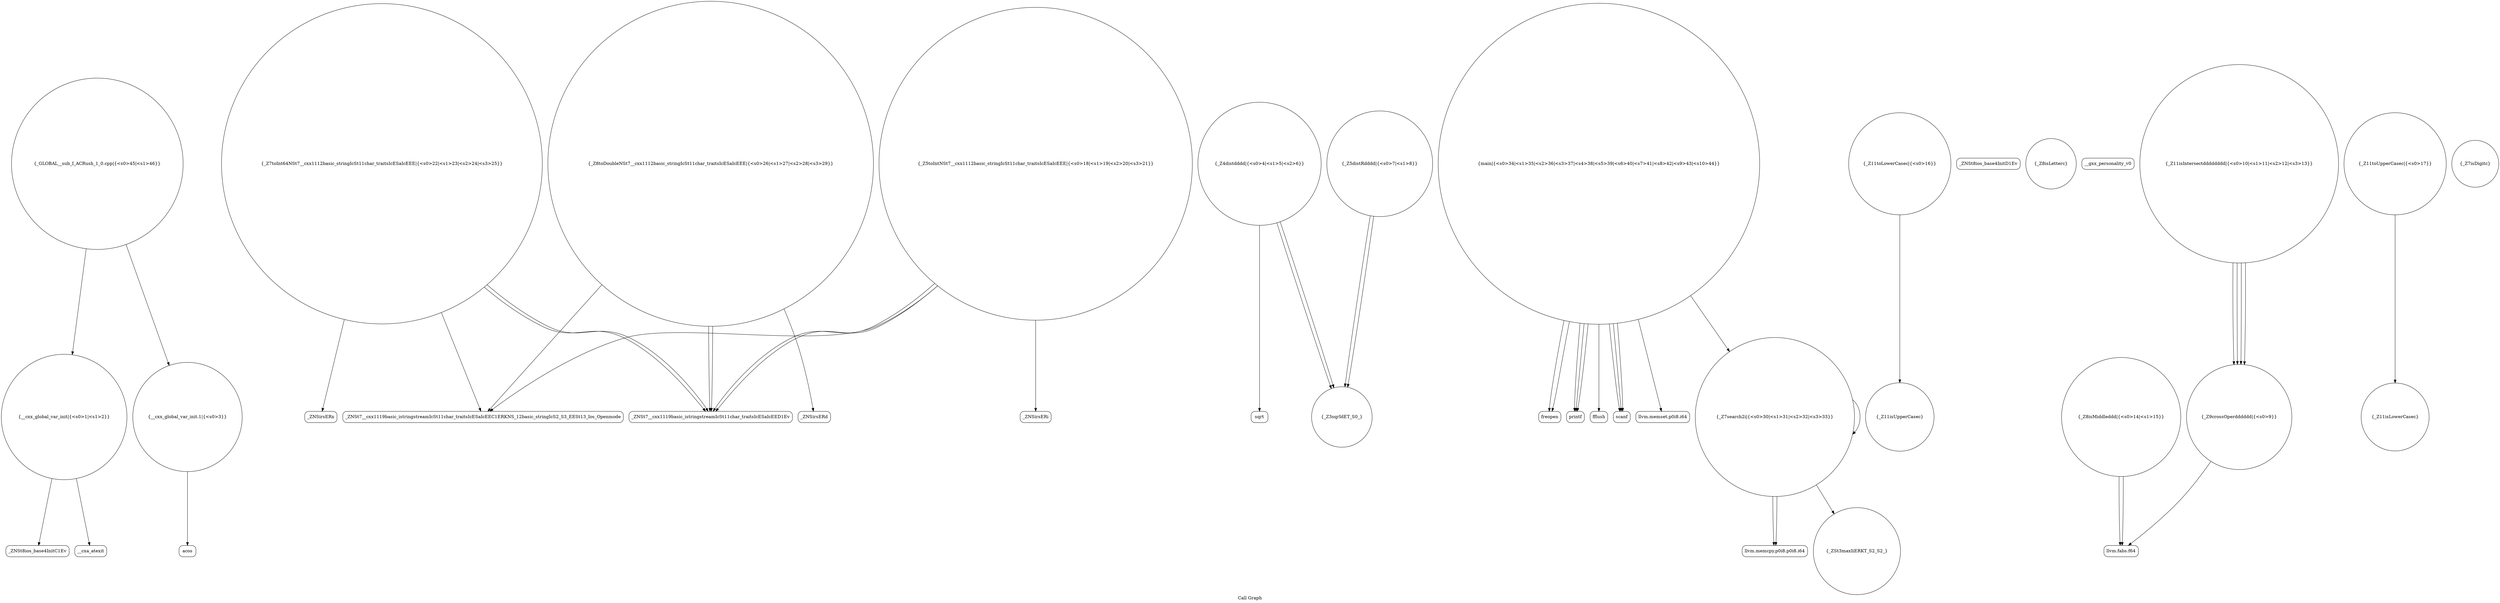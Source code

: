 digraph "Call Graph" {
	label="Call Graph";

	Node0x559cf899e630 [shape=record,shape=circle,label="{__cxx_global_var_init|{<s0>1|<s1>2}}"];
	Node0x559cf899e630:s0 -> Node0x559cf899e6b0[color=black];
	Node0x559cf899e630:s1 -> Node0x559cf8a75ce0[color=black];
	Node0x559cf8a76860 [shape=record,shape=Mrecord,label="{_ZNSirsERx}"];
	Node0x559cf8a75ee0 [shape=record,shape=Mrecord,label="{sqrt}"];
	Node0x559cf8a76be0 [shape=record,shape=Mrecord,label="{freopen}"];
	Node0x559cf8a76260 [shape=record,shape=circle,label="{_Z11isUpperCasec}"];
	Node0x559cf8a765e0 [shape=record,shape=Mrecord,label="{_ZNSt7__cxx1119basic_istringstreamIcSt11char_traitsIcESaIcEEC1ERKNS_12basic_stringIcS2_S3_EESt13_Ios_Openmode}"];
	Node0x559cf8a75c60 [shape=record,shape=Mrecord,label="{_ZNSt8ios_base4InitD1Ev}"];
	Node0x559cf8a76960 [shape=record,shape=Mrecord,label="{_ZNSirsERd}"];
	Node0x559cf8a75fe0 [shape=record,shape=circle,label="{_Z5distRdddd|{<s0>7|<s1>8}}"];
	Node0x559cf8a75fe0:s0 -> Node0x559cf8a75f60[color=black];
	Node0x559cf8a75fe0:s1 -> Node0x559cf8a75f60[color=black];
	Node0x559cf8a76ce0 [shape=record,shape=Mrecord,label="{printf}"];
	Node0x559cf8a76360 [shape=record,shape=circle,label="{_Z8isLetterc}"];
	Node0x559cf8a766e0 [shape=record,shape=Mrecord,label="{__gxx_personality_v0}"];
	Node0x559cf8a75d60 [shape=record,shape=circle,label="{__cxx_global_var_init.1|{<s0>3}}"];
	Node0x559cf8a75d60:s0 -> Node0x559cf8a75de0[color=black];
	Node0x559cf8a76a60 [shape=record,shape=Mrecord,label="{llvm.memcpy.p0i8.p0i8.i64}"];
	Node0x559cf8a760e0 [shape=record,shape=Mrecord,label="{llvm.fabs.f64}"];
	Node0x559cf8a76de0 [shape=record,shape=Mrecord,label="{fflush}"];
	Node0x559cf8a76460 [shape=record,shape=circle,label="{_Z11toLowerCasec|{<s0>16}}"];
	Node0x559cf8a76460:s0 -> Node0x559cf8a76260[color=black];
	Node0x559cf8a767e0 [shape=record,shape=circle,label="{_Z7toInt64NSt7__cxx1112basic_stringIcSt11char_traitsIcESaIcEEE|{<s0>22|<s1>23|<s2>24|<s3>25}}"];
	Node0x559cf8a767e0:s0 -> Node0x559cf8a765e0[color=black];
	Node0x559cf8a767e0:s1 -> Node0x559cf8a76860[color=black];
	Node0x559cf8a767e0:s2 -> Node0x559cf8a76760[color=black];
	Node0x559cf8a767e0:s3 -> Node0x559cf8a76760[color=black];
	Node0x559cf8a75e60 [shape=record,shape=circle,label="{_Z4distdddd|{<s0>4|<s1>5|<s2>6}}"];
	Node0x559cf8a75e60:s0 -> Node0x559cf8a75f60[color=black];
	Node0x559cf8a75e60:s1 -> Node0x559cf8a75f60[color=black];
	Node0x559cf8a75e60:s2 -> Node0x559cf8a75ee0[color=black];
	Node0x559cf8a76b60 [shape=record,shape=circle,label="{main|{<s0>34|<s1>35|<s2>36|<s3>37|<s4>38|<s5>39|<s6>40|<s7>41|<s8>42|<s9>43|<s10>44}}"];
	Node0x559cf8a76b60:s0 -> Node0x559cf8a76be0[color=black];
	Node0x559cf8a76b60:s1 -> Node0x559cf8a76be0[color=black];
	Node0x559cf8a76b60:s2 -> Node0x559cf8a76c60[color=black];
	Node0x559cf8a76b60:s3 -> Node0x559cf8a76ce0[color=black];
	Node0x559cf8a76b60:s4 -> Node0x559cf8a76c60[color=black];
	Node0x559cf8a76b60:s5 -> Node0x559cf8a76d60[color=black];
	Node0x559cf8a76b60:s6 -> Node0x559cf8a76c60[color=black];
	Node0x559cf8a76b60:s7 -> Node0x559cf8a769e0[color=black];
	Node0x559cf8a76b60:s8 -> Node0x559cf8a76ce0[color=black];
	Node0x559cf8a76b60:s9 -> Node0x559cf8a76ce0[color=black];
	Node0x559cf8a76b60:s10 -> Node0x559cf8a76de0[color=black];
	Node0x559cf8a761e0 [shape=record,shape=circle,label="{_Z8isMiddleddd|{<s0>14|<s1>15}}"];
	Node0x559cf8a761e0:s0 -> Node0x559cf8a760e0[color=black];
	Node0x559cf8a761e0:s1 -> Node0x559cf8a760e0[color=black];
	Node0x559cf8a76560 [shape=record,shape=circle,label="{_Z5toIntNSt7__cxx1112basic_stringIcSt11char_traitsIcESaIcEEE|{<s0>18|<s1>19|<s2>20|<s3>21}}"];
	Node0x559cf8a76560:s0 -> Node0x559cf8a765e0[color=black];
	Node0x559cf8a76560:s1 -> Node0x559cf8a76660[color=black];
	Node0x559cf8a76560:s2 -> Node0x559cf8a76760[color=black];
	Node0x559cf8a76560:s3 -> Node0x559cf8a76760[color=black];
	Node0x559cf899e6b0 [shape=record,shape=Mrecord,label="{_ZNSt8ios_base4InitC1Ev}"];
	Node0x559cf8a768e0 [shape=record,shape=circle,label="{_Z8toDoubleNSt7__cxx1112basic_stringIcSt11char_traitsIcESaIcEEE|{<s0>26|<s1>27|<s2>28|<s3>29}}"];
	Node0x559cf8a768e0:s0 -> Node0x559cf8a765e0[color=black];
	Node0x559cf8a768e0:s1 -> Node0x559cf8a76960[color=black];
	Node0x559cf8a768e0:s2 -> Node0x559cf8a76760[color=black];
	Node0x559cf8a768e0:s3 -> Node0x559cf8a76760[color=black];
	Node0x559cf8a75f60 [shape=record,shape=circle,label="{_Z3sqrIdET_S0_}"];
	Node0x559cf8a76c60 [shape=record,shape=Mrecord,label="{scanf}"];
	Node0x559cf8a762e0 [shape=record,shape=circle,label="{_Z11isLowerCasec}"];
	Node0x559cf8a76660 [shape=record,shape=Mrecord,label="{_ZNSirsERi}"];
	Node0x559cf8a75ce0 [shape=record,shape=Mrecord,label="{__cxa_atexit}"];
	Node0x559cf8a769e0 [shape=record,shape=circle,label="{_Z7search2i|{<s0>30|<s1>31|<s2>32|<s3>33}}"];
	Node0x559cf8a769e0:s0 -> Node0x559cf8a76a60[color=black];
	Node0x559cf8a769e0:s1 -> Node0x559cf8a76ae0[color=black];
	Node0x559cf8a769e0:s2 -> Node0x559cf8a769e0[color=black];
	Node0x559cf8a769e0:s3 -> Node0x559cf8a76a60[color=black];
	Node0x559cf8a76060 [shape=record,shape=circle,label="{_Z9crossOperdddddd|{<s0>9}}"];
	Node0x559cf8a76060:s0 -> Node0x559cf8a760e0[color=black];
	Node0x559cf8a76d60 [shape=record,shape=Mrecord,label="{llvm.memset.p0i8.i64}"];
	Node0x559cf8a763e0 [shape=record,shape=circle,label="{_Z7isDigitc}"];
	Node0x559cf8a76760 [shape=record,shape=Mrecord,label="{_ZNSt7__cxx1119basic_istringstreamIcSt11char_traitsIcESaIcEED1Ev}"];
	Node0x559cf8a75de0 [shape=record,shape=Mrecord,label="{acos}"];
	Node0x559cf8a76ae0 [shape=record,shape=circle,label="{_ZSt3maxIiERKT_S2_S2_}"];
	Node0x559cf8a76160 [shape=record,shape=circle,label="{_Z11isIntersectdddddddd|{<s0>10|<s1>11|<s2>12|<s3>13}}"];
	Node0x559cf8a76160:s0 -> Node0x559cf8a76060[color=black];
	Node0x559cf8a76160:s1 -> Node0x559cf8a76060[color=black];
	Node0x559cf8a76160:s2 -> Node0x559cf8a76060[color=black];
	Node0x559cf8a76160:s3 -> Node0x559cf8a76060[color=black];
	Node0x559cf8a76e60 [shape=record,shape=circle,label="{_GLOBAL__sub_I_ACRush_1_0.cpp|{<s0>45|<s1>46}}"];
	Node0x559cf8a76e60:s0 -> Node0x559cf899e630[color=black];
	Node0x559cf8a76e60:s1 -> Node0x559cf8a75d60[color=black];
	Node0x559cf8a764e0 [shape=record,shape=circle,label="{_Z11toUpperCasec|{<s0>17}}"];
	Node0x559cf8a764e0:s0 -> Node0x559cf8a762e0[color=black];
}

